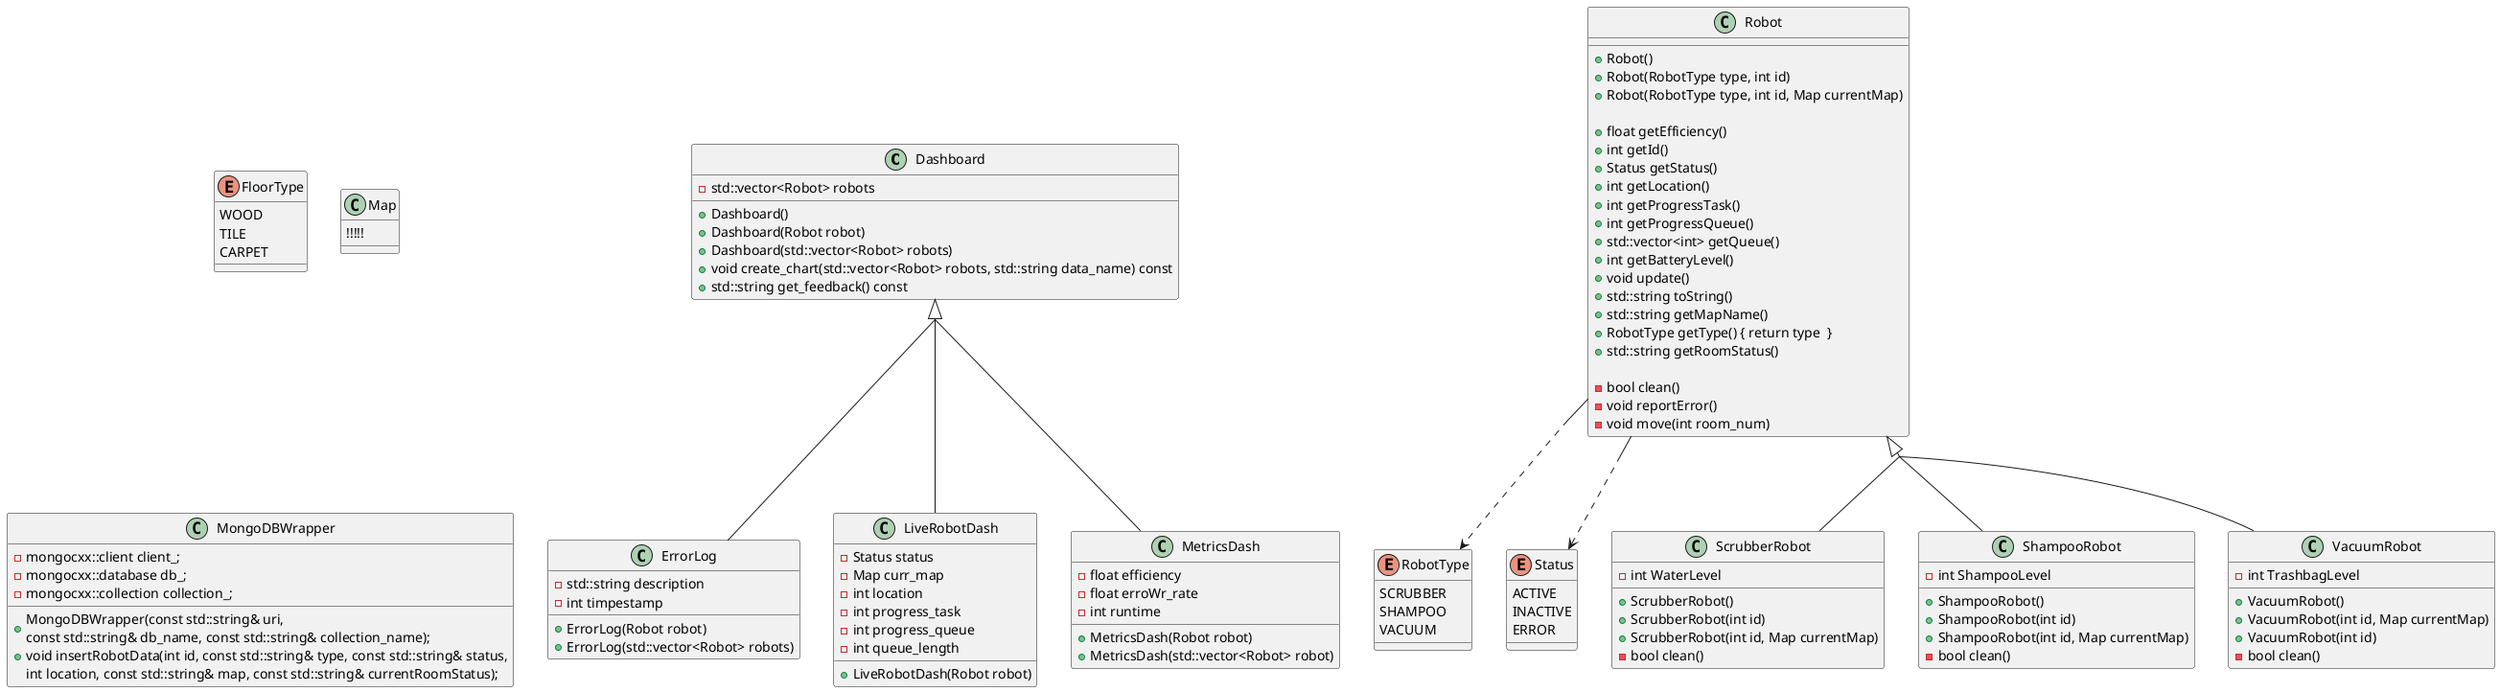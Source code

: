 @startuml class_diagram
skinparam groupInheritance 3



class Dashboard{
    +Dashboard()                  
    +Dashboard(Robot robot)
    +Dashboard(std::vector<Robot> robots) 
    +void create_chart(std::vector<Robot> robots, std::string data_name) const
    +std::string get_feedback() const
    -std::vector<Robot> robots
}

class ErrorLog {
    +ErrorLog(Robot robot) 
    +ErrorLog(std::vector<Robot> robots) 
    -std::string description 
    -int timpestamp 
}

class LiveRobotDash{
    +LiveRobotDash(Robot robot)
    -Status status 
    -Map curr_map 
    -int location 
    -int progress_task 
    -int progress_queue 
    -int queue_length 
}

class MetricsDash{
    +MetricsDash(Robot robot) 
    +MetricsDash(std::vector<Robot> robot) 
    -float efficiency 
    -float erroWr_rate 
    -int runtime 
}

enum FloorType{
    WOOD
    TILE
    CARPET
}

enum RobotType{
    SCRUBBER
    SHAMPOO
    VACUUM
}

enum Status{
    ACTIVE
    INACTIVE
    ERROR
}

class Map{
    !!!!!
}

class Robot{
    +Robot() 
        +Robot(RobotType type, int id) 
        +Robot(RobotType type, int id, Map currentMap) 

        +float getEfficiency() 
        +int getId() 
        +Status getStatus() 
        +int getLocation() 
        +int getProgressTask() 
        +int getProgressQueue() 
        +std::vector<int> getQueue() 
        +int getBatteryLevel() 
        +void update()  
        +std::string toString() 
        +std::string getMapName() 
        +RobotType getType() { return type  }
        +std::string getRoomStatus() 

        -bool clean()     
        -void reportError()     
        -void move(int room_num) 
}

Robot ..> RobotType
Robot ..> Status

class ScrubberRobot{
    +ScrubberRobot() 
    +ScrubberRobot(int id) 
    +ScrubberRobot(int id, Map currentMap) 
    -int WaterLevel 
    -bool clean() 
}


class ShampooRobot{
    +ShampooRobot()  
    +ShampooRobot(int id)  
    +ShampooRobot(int id, Map currentMap)  
    -int ShampooLevel  
    -bool clean()  
}

class VacuumRobot{
    +VacuumRobot()  
    +VacuumRobot(int id, Map currentMap)  
    +VacuumRobot(int id)  
    -int TrashbagLevel  
    -bool clean()   
}

Robot <|-- ScrubberRobot
Robot <|-- ShampooRobot
Robot <|-- VacuumRobot


Dashboard <|-- ErrorLog
Dashboard <|-- LiveRobotDash
Dashboard <|-- MetricsDash

class MongoDBWrapper{
    +MongoDBWrapper(const std::string& uri, \nconst std::string& db_name, const std::string& collection_name);
    +void insertRobotData(int id, const std::string& type, const std::string& status, 
                         int location, const std::string& map, const std::string& currentRoomStatus);

    -mongocxx::client client_;
    -mongocxx::database db_;
    -mongocxx::collection collection_;
}